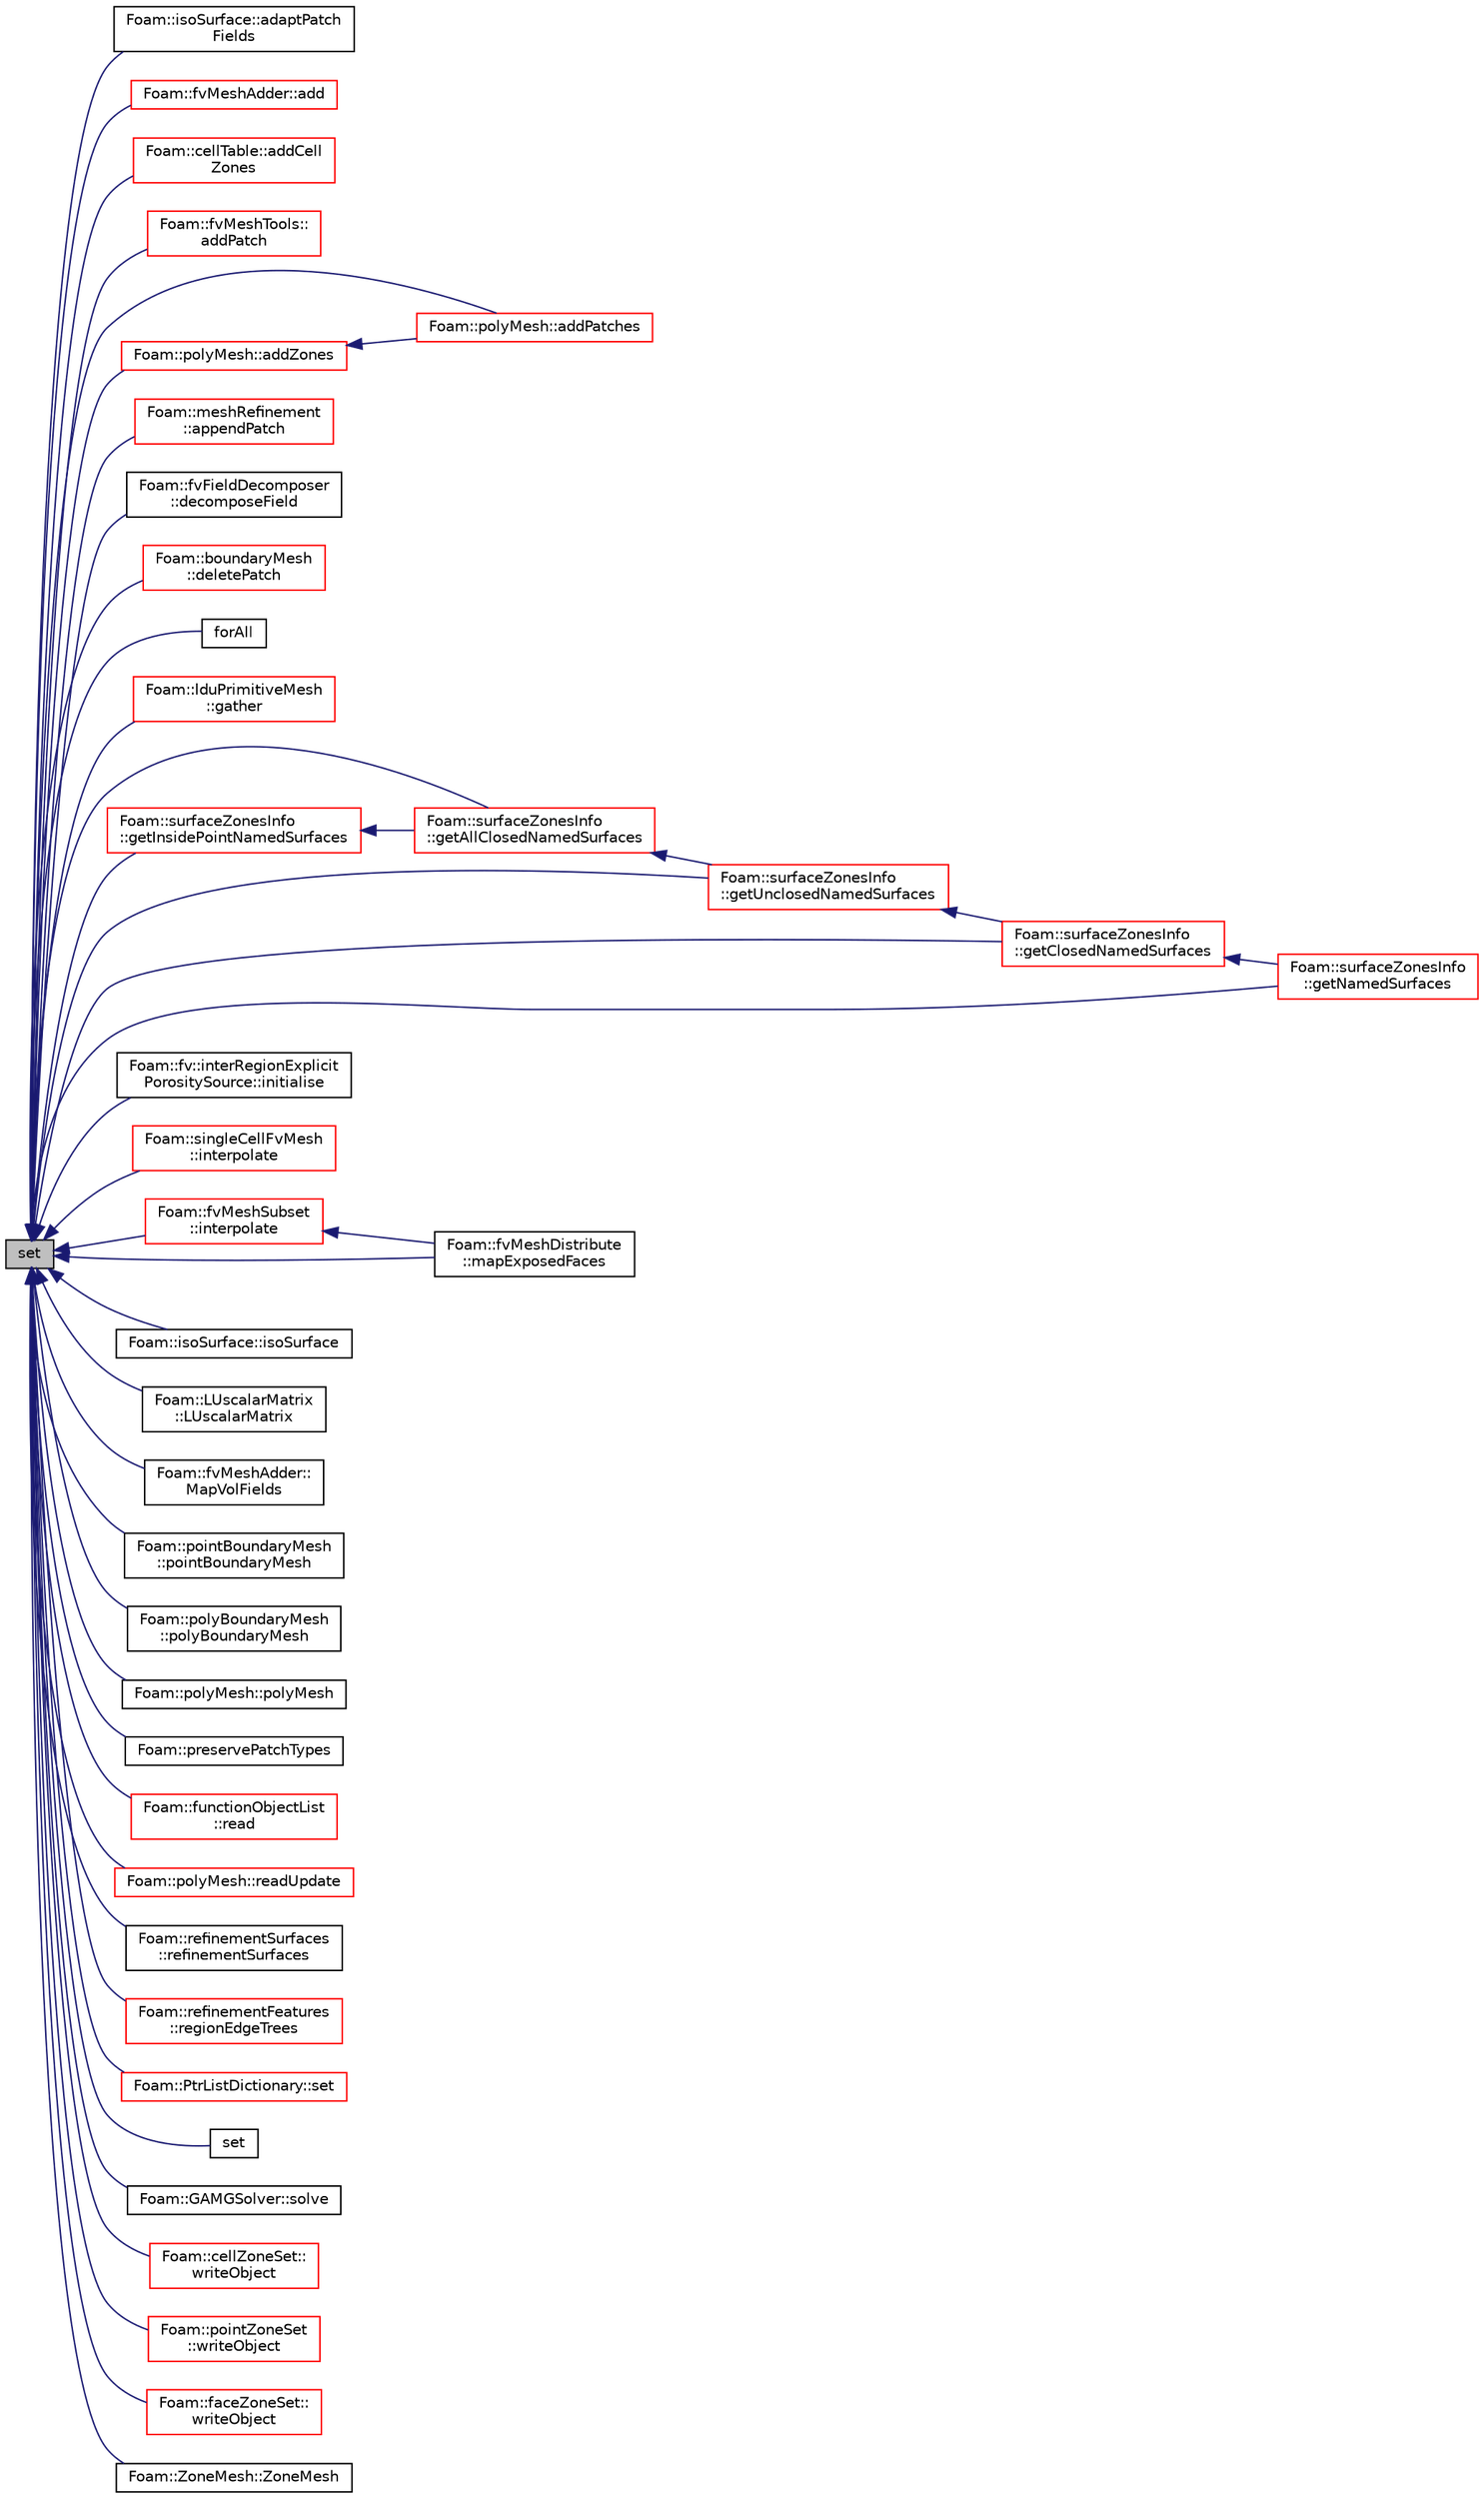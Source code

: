 digraph "set"
{
  bgcolor="transparent";
  edge [fontname="Helvetica",fontsize="10",labelfontname="Helvetica",labelfontsize="10"];
  node [fontname="Helvetica",fontsize="10",shape=record];
  rankdir="LR";
  Node1 [label="set",height=0.2,width=0.4,color="black", fillcolor="grey75", style="filled", fontcolor="black"];
  Node1 -> Node2 [dir="back",color="midnightblue",fontsize="10",style="solid",fontname="Helvetica"];
  Node2 [label="Foam::isoSurface::adaptPatch\lFields",height=0.2,width=0.4,color="black",URL="$a01215.html#a1489667dbcf4e85d9403cb3abf9e332f"];
  Node1 -> Node3 [dir="back",color="midnightblue",fontsize="10",style="solid",fontname="Helvetica"];
  Node3 [label="Foam::fvMeshAdder::add",height=0.2,width=0.4,color="red",URL="$a00893.html#a279c8df949a7489a89a5f2c600e2e3ed",tooltip="Inplace add mesh to fvMesh. Maps all stored fields. Returns map. "];
  Node1 -> Node4 [dir="back",color="midnightblue",fontsize="10",style="solid",fontname="Helvetica"];
  Node4 [label="Foam::cellTable::addCell\lZones",height=0.2,width=0.4,color="red",URL="$a00233.html#a3e09b5787b5e4efb26cd459e05e4dafd",tooltip="Classify tableIds into cellZones according to the cellTable. "];
  Node1 -> Node5 [dir="back",color="midnightblue",fontsize="10",style="solid",fontname="Helvetica"];
  Node5 [label="Foam::fvMeshTools::\laddPatch",height=0.2,width=0.4,color="red",URL="$a00899.html#a590f160ae7ad17fa6394045ac077b9bf",tooltip="Add patch. Inserts patch before all processor patches. "];
  Node1 -> Node6 [dir="back",color="midnightblue",fontsize="10",style="solid",fontname="Helvetica"];
  Node6 [label="Foam::polyMesh::addPatches",height=0.2,width=0.4,color="red",URL="$a01959.html#aa313cf2af77c173041552ecd8f4a8c69",tooltip="Add boundary patches. "];
  Node1 -> Node7 [dir="back",color="midnightblue",fontsize="10",style="solid",fontname="Helvetica"];
  Node7 [label="Foam::polyMesh::addZones",height=0.2,width=0.4,color="red",URL="$a01959.html#ab8d4bd8da5c77e31b9299e50b60a16f2",tooltip="Add mesh zones. "];
  Node7 -> Node6 [dir="back",color="midnightblue",fontsize="10",style="solid",fontname="Helvetica"];
  Node1 -> Node8 [dir="back",color="midnightblue",fontsize="10",style="solid",fontname="Helvetica"];
  Node8 [label="Foam::meshRefinement\l::appendPatch",height=0.2,width=0.4,color="red",URL="$a01509.html#aed2a5a12ca106976301dd2d80efcb85a",tooltip="Helper:append patch to end of mesh. "];
  Node1 -> Node9 [dir="back",color="midnightblue",fontsize="10",style="solid",fontname="Helvetica"];
  Node9 [label="Foam::fvFieldDecomposer\l::decomposeField",height=0.2,width=0.4,color="black",URL="$a00889.html#a8fbd2e0eb6a5d073d0f979ba14dcf43f"];
  Node1 -> Node10 [dir="back",color="midnightblue",fontsize="10",style="solid",fontname="Helvetica"];
  Node10 [label="Foam::boundaryMesh\l::deletePatch",height=0.2,width=0.4,color="red",URL="$a00149.html#a35bae3d1fccc75f1edba03069229ce71",tooltip="Delete from patch list. "];
  Node1 -> Node11 [dir="back",color="midnightblue",fontsize="10",style="solid",fontname="Helvetica"];
  Node11 [label="forAll",height=0.2,width=0.4,color="black",URL="$a03351.html#a675e8a394affbc5f342d7c700be4e284"];
  Node1 -> Node12 [dir="back",color="midnightblue",fontsize="10",style="solid",fontname="Helvetica"];
  Node12 [label="Foam::lduPrimitiveMesh\l::gather",height=0.2,width=0.4,color="red",URL="$a01314.html#ad7514c3eec68fa18c472b5dfe1c2b5a4",tooltip="Gather meshes from other processors onto procIDs[0]. "];
  Node1 -> Node13 [dir="back",color="midnightblue",fontsize="10",style="solid",fontname="Helvetica"];
  Node13 [label="Foam::surfaceZonesInfo\l::getAllClosedNamedSurfaces",height=0.2,width=0.4,color="red",URL="$a02590.html#a75aca9a3b62ef695f9c980566832cdb0",tooltip="Get indices of surfaces with a cellZone that are closed. "];
  Node13 -> Node14 [dir="back",color="midnightblue",fontsize="10",style="solid",fontname="Helvetica"];
  Node14 [label="Foam::surfaceZonesInfo\l::getUnclosedNamedSurfaces",height=0.2,width=0.4,color="red",URL="$a02590.html#aade0789e6b036b2004c5669a8ead2b3c",tooltip="Get indices of surfaces with a cellZone that are unclosed. "];
  Node14 -> Node15 [dir="back",color="midnightblue",fontsize="10",style="solid",fontname="Helvetica"];
  Node15 [label="Foam::surfaceZonesInfo\l::getClosedNamedSurfaces",height=0.2,width=0.4,color="red",URL="$a02590.html#afc72d0018f44fb51a12eef8afbc9dd6d",tooltip="Get indices of surfaces with a cellZone that are closed and. "];
  Node15 -> Node16 [dir="back",color="midnightblue",fontsize="10",style="solid",fontname="Helvetica"];
  Node16 [label="Foam::surfaceZonesInfo\l::getNamedSurfaces",height=0.2,width=0.4,color="red",URL="$a02590.html#a59d8871cd9c916017046af1f0a57c60f",tooltip="Get indices of named surfaces (surfaces with faceZoneName) "];
  Node1 -> Node15 [dir="back",color="midnightblue",fontsize="10",style="solid",fontname="Helvetica"];
  Node1 -> Node17 [dir="back",color="midnightblue",fontsize="10",style="solid",fontname="Helvetica"];
  Node17 [label="Foam::surfaceZonesInfo\l::getInsidePointNamedSurfaces",height=0.2,width=0.4,color="red",URL="$a02590.html#a0be2bcccdb6dd384cad14772b44fb840",tooltip="Get indices of surfaces with a cellZone that have &#39;insidePoint&#39;. "];
  Node17 -> Node13 [dir="back",color="midnightblue",fontsize="10",style="solid",fontname="Helvetica"];
  Node1 -> Node16 [dir="back",color="midnightblue",fontsize="10",style="solid",fontname="Helvetica"];
  Node1 -> Node14 [dir="back",color="midnightblue",fontsize="10",style="solid",fontname="Helvetica"];
  Node1 -> Node18 [dir="back",color="midnightblue",fontsize="10",style="solid",fontname="Helvetica"];
  Node18 [label="Foam::fv::interRegionExplicit\lPorositySource::initialise",height=0.2,width=0.4,color="black",URL="$a01186.html#a18abf8b19283101238a77c9e6865b673",tooltip="Initialise. "];
  Node1 -> Node19 [dir="back",color="midnightblue",fontsize="10",style="solid",fontname="Helvetica"];
  Node19 [label="Foam::singleCellFvMesh\l::interpolate",height=0.2,width=0.4,color="red",URL="$a02393.html#a7f0d8ba2b6a4c4c47fd025904753a3fc",tooltip="Map volField. Internal field set to average, patch fields straight. "];
  Node1 -> Node20 [dir="back",color="midnightblue",fontsize="10",style="solid",fontname="Helvetica"];
  Node20 [label="Foam::fvMeshSubset\l::interpolate",height=0.2,width=0.4,color="red",URL="$a00898.html#ab2b56c3ad77bae1b74dcfcb148e29073",tooltip="Map volume field. "];
  Node20 -> Node21 [dir="back",color="midnightblue",fontsize="10",style="solid",fontname="Helvetica"];
  Node21 [label="Foam::fvMeshDistribute\l::mapExposedFaces",height=0.2,width=0.4,color="black",URL="$a00894.html#a301ed2275b965dcbf105d2c665b1ec37"];
  Node1 -> Node22 [dir="back",color="midnightblue",fontsize="10",style="solid",fontname="Helvetica"];
  Node22 [label="Foam::isoSurface::isoSurface",height=0.2,width=0.4,color="black",URL="$a01215.html#a2d3f6322d0523951b389b2245851396f",tooltip="Construct from cell values and point values. Uses boundaryField. "];
  Node1 -> Node23 [dir="back",color="midnightblue",fontsize="10",style="solid",fontname="Helvetica"];
  Node23 [label="Foam::LUscalarMatrix\l::LUscalarMatrix",height=0.2,width=0.4,color="black",URL="$a01423.html#aebab11f1a492c2f8e5e99c3e138253ce",tooltip="Construct from lduMatrix and perform LU decomposition. "];
  Node1 -> Node21 [dir="back",color="midnightblue",fontsize="10",style="solid",fontname="Helvetica"];
  Node1 -> Node24 [dir="back",color="midnightblue",fontsize="10",style="solid",fontname="Helvetica"];
  Node24 [label="Foam::fvMeshAdder::\lMapVolFields",height=0.2,width=0.4,color="black",URL="$a00893.html#a46a9dc762edc65a8de2d5f8e47dca058",tooltip="Map all volFields of Type. "];
  Node1 -> Node25 [dir="back",color="midnightblue",fontsize="10",style="solid",fontname="Helvetica"];
  Node25 [label="Foam::pointBoundaryMesh\l::pointBoundaryMesh",height=0.2,width=0.4,color="black",URL="$a01911.html#abfa880ec6cf06080cdf25527936c3f6e",tooltip="Construct from polyBoundaryMesh. "];
  Node1 -> Node26 [dir="back",color="midnightblue",fontsize="10",style="solid",fontname="Helvetica"];
  Node26 [label="Foam::polyBoundaryMesh\l::polyBoundaryMesh",height=0.2,width=0.4,color="black",URL="$a01953.html#ad5d52e41ec3887120247d19b535cd4e1",tooltip="Read constructor given IOobject and a polyMesh reference. "];
  Node1 -> Node27 [dir="back",color="midnightblue",fontsize="10",style="solid",fontname="Helvetica"];
  Node27 [label="Foam::polyMesh::polyMesh",height=0.2,width=0.4,color="black",URL="$a01959.html#a26bb3c2a2a5476b329d60ac7646e18a7",tooltip="Construct from cell shapes. "];
  Node1 -> Node28 [dir="back",color="midnightblue",fontsize="10",style="solid",fontname="Helvetica"];
  Node28 [label="Foam::preservePatchTypes",height=0.2,width=0.4,color="black",URL="$a10909.html#aa5ba4f565a185dfa03afee2986b82183",tooltip="Preserve patch types. "];
  Node1 -> Node29 [dir="back",color="midnightblue",fontsize="10",style="solid",fontname="Helvetica"];
  Node29 [label="Foam::functionObjectList\l::read",height=0.2,width=0.4,color="red",URL="$a00885.html#af816873151ddb0126e98bb2f914d8ed5",tooltip="Read and set the function objects if their data have changed. "];
  Node1 -> Node30 [dir="back",color="midnightblue",fontsize="10",style="solid",fontname="Helvetica"];
  Node30 [label="Foam::polyMesh::readUpdate",height=0.2,width=0.4,color="red",URL="$a01959.html#a9d298b9dbcdbe96c85e7ea556233a8c2",tooltip="Update the mesh based on the mesh files saved in. "];
  Node1 -> Node31 [dir="back",color="midnightblue",fontsize="10",style="solid",fontname="Helvetica"];
  Node31 [label="Foam::refinementSurfaces\l::refinementSurfaces",height=0.2,width=0.4,color="black",URL="$a02174.html#a3eecea7df2307ad6efac0393c421de74",tooltip="Construct from surfaces and dictionary. "];
  Node1 -> Node32 [dir="back",color="midnightblue",fontsize="10",style="solid",fontname="Helvetica"];
  Node32 [label="Foam::refinementFeatures\l::regionEdgeTrees",height=0.2,width=0.4,color="red",URL="$a02169.html#a0a9e48d91f8d14c675856ed4333a5b0e"];
  Node1 -> Node33 [dir="back",color="midnightblue",fontsize="10",style="solid",fontname="Helvetica"];
  Node33 [label="Foam::PtrListDictionary::set",height=0.2,width=0.4,color="red",URL="$a02083.html#a7f0ec0848ed7bdf130da97a334659b30",tooltip="Set element to pointer provided and return old element. "];
  Node1 -> Node34 [dir="back",color="midnightblue",fontsize="10",style="solid",fontname="Helvetica"];
  Node34 [label="set",height=0.2,width=0.4,color="black",URL="$a02082.html#a3dc9ec926e68ab9335ca0af308914b54",tooltip="Set element to given T* and return old element (can be NULL) "];
  Node1 -> Node35 [dir="back",color="midnightblue",fontsize="10",style="solid",fontname="Helvetica"];
  Node35 [label="Foam::GAMGSolver::solve",height=0.2,width=0.4,color="black",URL="$a00918.html#a67060ce780f6992862e39b0d82c37aa0",tooltip="Solve. "];
  Node1 -> Node36 [dir="back",color="midnightblue",fontsize="10",style="solid",fontname="Helvetica"];
  Node36 [label="Foam::cellZoneSet::\lwriteObject",height=0.2,width=0.4,color="red",URL="$a00242.html#a25cce2a2cb8ccf489894549d23b116c8",tooltip="Write cellZone. "];
  Node1 -> Node37 [dir="back",color="midnightblue",fontsize="10",style="solid",fontname="Helvetica"];
  Node37 [label="Foam::pointZoneSet\l::writeObject",height=0.2,width=0.4,color="red",URL="$a01948.html#a25cce2a2cb8ccf489894549d23b116c8",tooltip="Write pointZone. "];
  Node1 -> Node38 [dir="back",color="midnightblue",fontsize="10",style="solid",fontname="Helvetica"];
  Node38 [label="Foam::faceZoneSet::\lwriteObject",height=0.2,width=0.4,color="red",URL="$a00753.html#a25cce2a2cb8ccf489894549d23b116c8",tooltip="Write faceZone. "];
  Node1 -> Node39 [dir="back",color="midnightblue",fontsize="10",style="solid",fontname="Helvetica"];
  Node39 [label="Foam::ZoneMesh::ZoneMesh",height=0.2,width=0.4,color="black",URL="$a03016.html#a52d0e850392e5c299af6c11ba9bb0a9a",tooltip="Construct given a PtrList. "];
}
